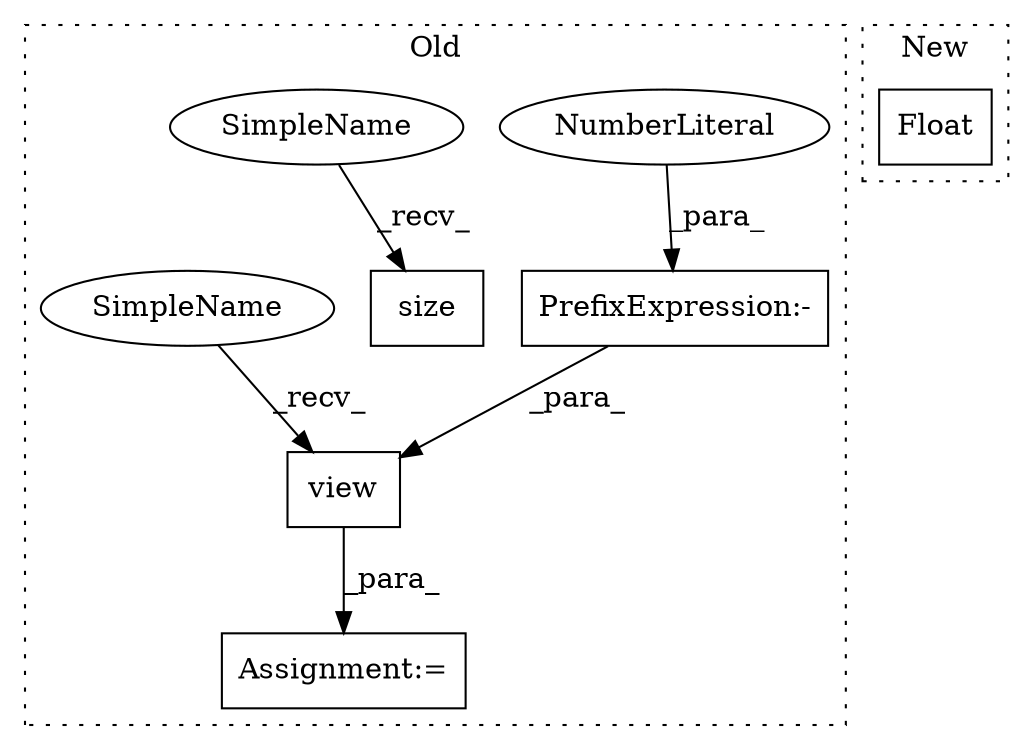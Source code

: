 digraph G {
subgraph cluster0 {
1 [label="view" a="32" s="6429,6450" l="5,1" shape="box"];
3 [label="Assignment:=" a="7" s="6421" l="1" shape="box"];
4 [label="PrefixExpression:-" a="38" s="6434" l="1" shape="box"];
5 [label="NumberLiteral" a="34" s="6435" l="1" shape="ellipse"];
6 [label="size" a="32" s="6265,6271" l="5,1" shape="box"];
7 [label="SimpleName" a="42" s="6258" l="6" shape="ellipse"];
8 [label="SimpleName" a="42" s="6422" l="6" shape="ellipse"];
label = "Old";
style="dotted";
}
subgraph cluster1 {
2 [label="Float" a="32" s="6173" l="7" shape="box"];
label = "New";
style="dotted";
}
1 -> 3 [label="_para_"];
4 -> 1 [label="_para_"];
5 -> 4 [label="_para_"];
7 -> 6 [label="_recv_"];
8 -> 1 [label="_recv_"];
}